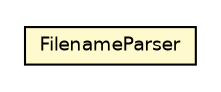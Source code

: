 #!/usr/local/bin/dot
#
# Class diagram 
# Generated by UmlGraph version 4.6 (http://www.spinellis.gr/sw/umlgraph)
#

digraph G {
	edge [fontname="Helvetica",fontsize=10,labelfontname="Helvetica",labelfontsize=10];
	node [fontname="Helvetica",fontsize=10,shape=plaintext];
	// org.apache.maven.archiva.repository.content.FilenameParser
	c59808 [label=<<table border="0" cellborder="1" cellspacing="0" cellpadding="2" port="p" bgcolor="lemonChiffon" href="./FilenameParser.html">
		<tr><td><table border="0" cellspacing="0" cellpadding="1">
			<tr><td> FilenameParser </td></tr>
		</table></td></tr>
		</table>>, fontname="Helvetica", fontcolor="black", fontsize=9.0];
}

